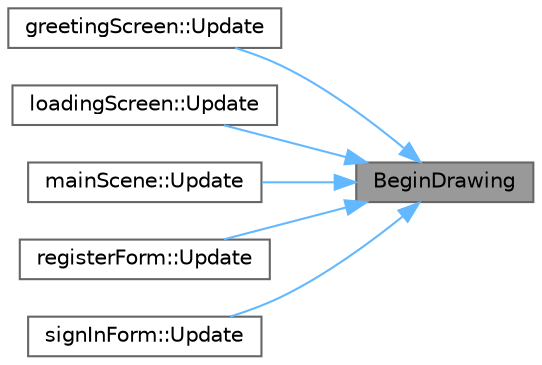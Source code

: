 digraph "BeginDrawing"
{
 // INTERACTIVE_SVG=YES
 // LATEX_PDF_SIZE
  bgcolor="transparent";
  edge [fontname=Helvetica,fontsize=10,labelfontname=Helvetica,labelfontsize=10];
  node [fontname=Helvetica,fontsize=10,shape=box,height=0.2,width=0.4];
  rankdir="RL";
  Node1 [label="BeginDrawing",height=0.2,width=0.4,color="gray40", fillcolor="grey60", style="filled", fontcolor="black",tooltip=" "];
  Node1 -> Node2 [dir="back",color="steelblue1",style="solid"];
  Node2 [label="greetingScreen::Update",height=0.2,width=0.4,color="grey40", fillcolor="white", style="filled",URL="$classgreeting_screen.html#af758ab844dd9b304be462281b90222e8",tooltip=" "];
  Node1 -> Node3 [dir="back",color="steelblue1",style="solid"];
  Node3 [label="loadingScreen::Update",height=0.2,width=0.4,color="grey40", fillcolor="white", style="filled",URL="$classloading_screen.html#ac6c85ccc4df946975d979e69b32d49dd",tooltip=" "];
  Node1 -> Node4 [dir="back",color="steelblue1",style="solid"];
  Node4 [label="mainScene::Update",height=0.2,width=0.4,color="grey40", fillcolor="white", style="filled",URL="$classmain_scene.html#a462b45f1597dfe7e83d76ea085d9cbf7",tooltip=" "];
  Node1 -> Node5 [dir="back",color="steelblue1",style="solid"];
  Node5 [label="registerForm::Update",height=0.2,width=0.4,color="grey40", fillcolor="white", style="filled",URL="$classregister_form.html#a550f3b9c17c6aaef5861bb00d1378bda",tooltip=" "];
  Node1 -> Node6 [dir="back",color="steelblue1",style="solid"];
  Node6 [label="signInForm::Update",height=0.2,width=0.4,color="grey40", fillcolor="white", style="filled",URL="$classsign_in_form.html#aa4a5117e37796f44a6dca571772ebf5b",tooltip=" "];
}
